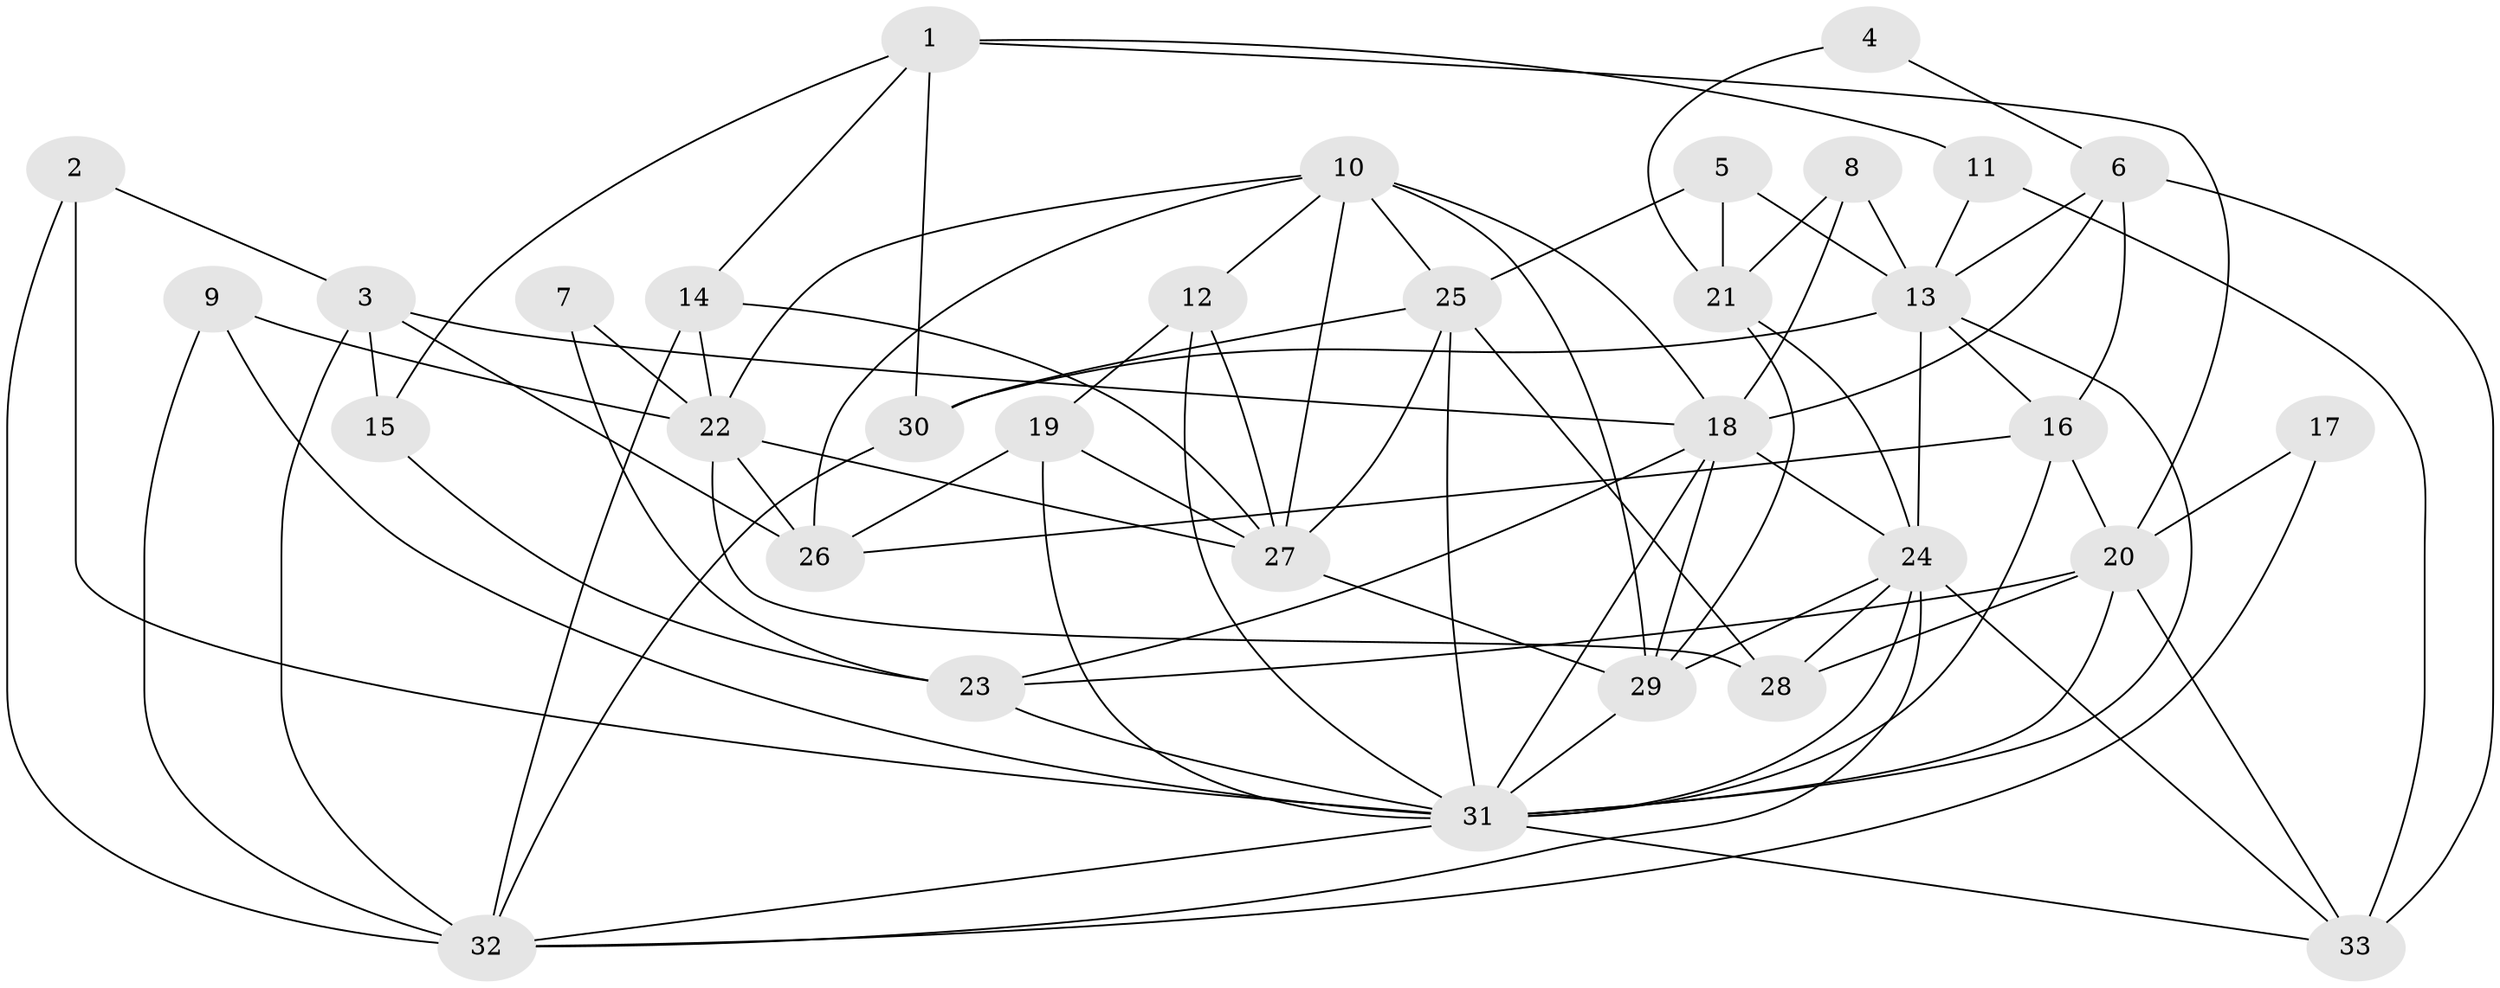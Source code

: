 // original degree distribution, {3: 0.3076923076923077, 4: 0.2153846153846154, 2: 0.1076923076923077, 7: 0.046153846153846156, 5: 0.26153846153846155, 6: 0.06153846153846154}
// Generated by graph-tools (version 1.1) at 2025/50/03/09/25 03:50:08]
// undirected, 33 vertices, 85 edges
graph export_dot {
graph [start="1"]
  node [color=gray90,style=filled];
  1;
  2;
  3;
  4;
  5;
  6;
  7;
  8;
  9;
  10;
  11;
  12;
  13;
  14;
  15;
  16;
  17;
  18;
  19;
  20;
  21;
  22;
  23;
  24;
  25;
  26;
  27;
  28;
  29;
  30;
  31;
  32;
  33;
  1 -- 11 [weight=1.0];
  1 -- 14 [weight=1.0];
  1 -- 15 [weight=1.0];
  1 -- 20 [weight=1.0];
  1 -- 30 [weight=1.0];
  2 -- 3 [weight=1.0];
  2 -- 31 [weight=1.0];
  2 -- 32 [weight=1.0];
  3 -- 15 [weight=1.0];
  3 -- 18 [weight=1.0];
  3 -- 26 [weight=1.0];
  3 -- 32 [weight=1.0];
  4 -- 6 [weight=1.0];
  4 -- 21 [weight=1.0];
  5 -- 13 [weight=1.0];
  5 -- 21 [weight=1.0];
  5 -- 25 [weight=1.0];
  6 -- 13 [weight=1.0];
  6 -- 16 [weight=2.0];
  6 -- 18 [weight=1.0];
  6 -- 33 [weight=1.0];
  7 -- 22 [weight=1.0];
  7 -- 23 [weight=1.0];
  8 -- 13 [weight=1.0];
  8 -- 18 [weight=1.0];
  8 -- 21 [weight=1.0];
  9 -- 22 [weight=1.0];
  9 -- 31 [weight=1.0];
  9 -- 32 [weight=1.0];
  10 -- 12 [weight=1.0];
  10 -- 18 [weight=1.0];
  10 -- 22 [weight=1.0];
  10 -- 25 [weight=1.0];
  10 -- 26 [weight=1.0];
  10 -- 27 [weight=1.0];
  10 -- 29 [weight=1.0];
  11 -- 13 [weight=1.0];
  11 -- 33 [weight=1.0];
  12 -- 19 [weight=1.0];
  12 -- 27 [weight=1.0];
  12 -- 31 [weight=1.0];
  13 -- 16 [weight=1.0];
  13 -- 24 [weight=1.0];
  13 -- 30 [weight=1.0];
  13 -- 31 [weight=1.0];
  14 -- 22 [weight=2.0];
  14 -- 27 [weight=1.0];
  14 -- 32 [weight=1.0];
  15 -- 23 [weight=1.0];
  16 -- 20 [weight=1.0];
  16 -- 26 [weight=1.0];
  16 -- 31 [weight=1.0];
  17 -- 20 [weight=1.0];
  17 -- 32 [weight=1.0];
  18 -- 23 [weight=1.0];
  18 -- 24 [weight=1.0];
  18 -- 29 [weight=1.0];
  18 -- 31 [weight=1.0];
  19 -- 26 [weight=1.0];
  19 -- 27 [weight=1.0];
  19 -- 31 [weight=1.0];
  20 -- 23 [weight=1.0];
  20 -- 28 [weight=1.0];
  20 -- 31 [weight=1.0];
  20 -- 33 [weight=1.0];
  21 -- 24 [weight=1.0];
  21 -- 29 [weight=1.0];
  22 -- 26 [weight=1.0];
  22 -- 27 [weight=1.0];
  22 -- 28 [weight=1.0];
  23 -- 31 [weight=1.0];
  24 -- 28 [weight=1.0];
  24 -- 29 [weight=1.0];
  24 -- 31 [weight=1.0];
  24 -- 32 [weight=1.0];
  24 -- 33 [weight=1.0];
  25 -- 27 [weight=1.0];
  25 -- 28 [weight=1.0];
  25 -- 30 [weight=1.0];
  25 -- 31 [weight=1.0];
  27 -- 29 [weight=1.0];
  29 -- 31 [weight=1.0];
  30 -- 32 [weight=1.0];
  31 -- 32 [weight=1.0];
  31 -- 33 [weight=1.0];
}
